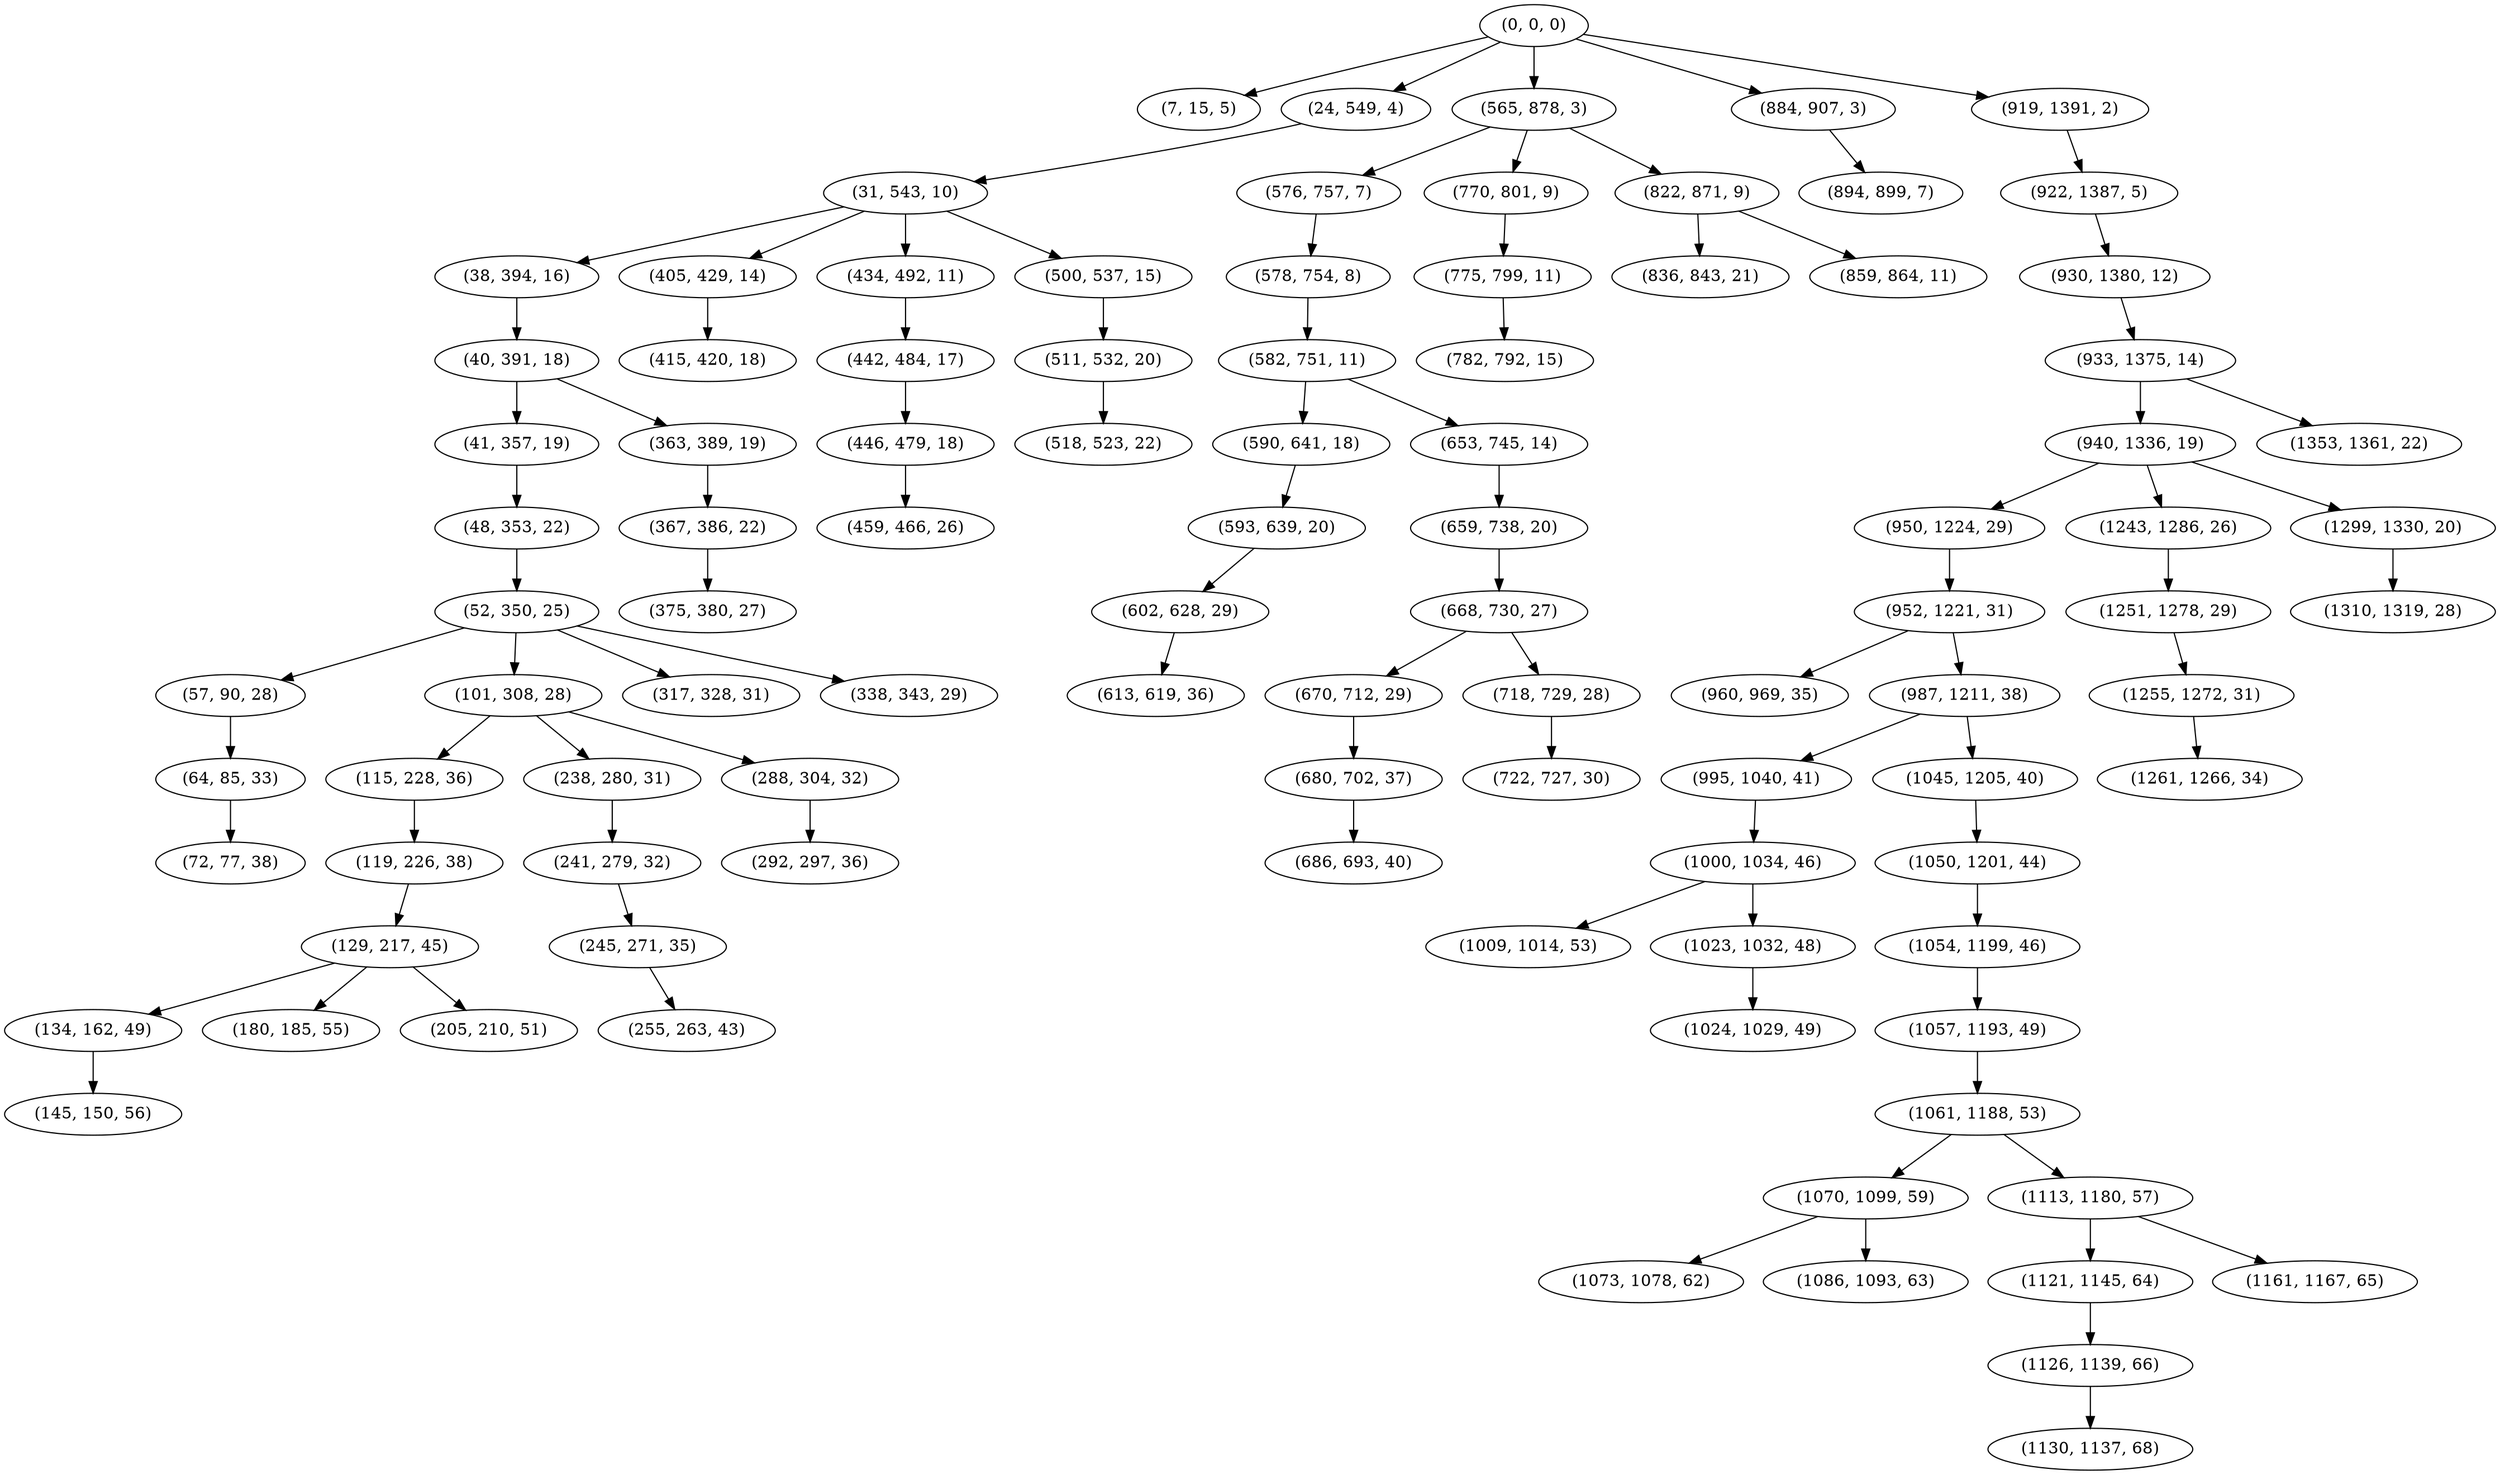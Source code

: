 digraph tree {
    "(0, 0, 0)";
    "(7, 15, 5)";
    "(24, 549, 4)";
    "(31, 543, 10)";
    "(38, 394, 16)";
    "(40, 391, 18)";
    "(41, 357, 19)";
    "(48, 353, 22)";
    "(52, 350, 25)";
    "(57, 90, 28)";
    "(64, 85, 33)";
    "(72, 77, 38)";
    "(101, 308, 28)";
    "(115, 228, 36)";
    "(119, 226, 38)";
    "(129, 217, 45)";
    "(134, 162, 49)";
    "(145, 150, 56)";
    "(180, 185, 55)";
    "(205, 210, 51)";
    "(238, 280, 31)";
    "(241, 279, 32)";
    "(245, 271, 35)";
    "(255, 263, 43)";
    "(288, 304, 32)";
    "(292, 297, 36)";
    "(317, 328, 31)";
    "(338, 343, 29)";
    "(363, 389, 19)";
    "(367, 386, 22)";
    "(375, 380, 27)";
    "(405, 429, 14)";
    "(415, 420, 18)";
    "(434, 492, 11)";
    "(442, 484, 17)";
    "(446, 479, 18)";
    "(459, 466, 26)";
    "(500, 537, 15)";
    "(511, 532, 20)";
    "(518, 523, 22)";
    "(565, 878, 3)";
    "(576, 757, 7)";
    "(578, 754, 8)";
    "(582, 751, 11)";
    "(590, 641, 18)";
    "(593, 639, 20)";
    "(602, 628, 29)";
    "(613, 619, 36)";
    "(653, 745, 14)";
    "(659, 738, 20)";
    "(668, 730, 27)";
    "(670, 712, 29)";
    "(680, 702, 37)";
    "(686, 693, 40)";
    "(718, 729, 28)";
    "(722, 727, 30)";
    "(770, 801, 9)";
    "(775, 799, 11)";
    "(782, 792, 15)";
    "(822, 871, 9)";
    "(836, 843, 21)";
    "(859, 864, 11)";
    "(884, 907, 3)";
    "(894, 899, 7)";
    "(919, 1391, 2)";
    "(922, 1387, 5)";
    "(930, 1380, 12)";
    "(933, 1375, 14)";
    "(940, 1336, 19)";
    "(950, 1224, 29)";
    "(952, 1221, 31)";
    "(960, 969, 35)";
    "(987, 1211, 38)";
    "(995, 1040, 41)";
    "(1000, 1034, 46)";
    "(1009, 1014, 53)";
    "(1023, 1032, 48)";
    "(1024, 1029, 49)";
    "(1045, 1205, 40)";
    "(1050, 1201, 44)";
    "(1054, 1199, 46)";
    "(1057, 1193, 49)";
    "(1061, 1188, 53)";
    "(1070, 1099, 59)";
    "(1073, 1078, 62)";
    "(1086, 1093, 63)";
    "(1113, 1180, 57)";
    "(1121, 1145, 64)";
    "(1126, 1139, 66)";
    "(1130, 1137, 68)";
    "(1161, 1167, 65)";
    "(1243, 1286, 26)";
    "(1251, 1278, 29)";
    "(1255, 1272, 31)";
    "(1261, 1266, 34)";
    "(1299, 1330, 20)";
    "(1310, 1319, 28)";
    "(1353, 1361, 22)";
    "(0, 0, 0)" -> "(7, 15, 5)";
    "(0, 0, 0)" -> "(24, 549, 4)";
    "(0, 0, 0)" -> "(565, 878, 3)";
    "(0, 0, 0)" -> "(884, 907, 3)";
    "(0, 0, 0)" -> "(919, 1391, 2)";
    "(24, 549, 4)" -> "(31, 543, 10)";
    "(31, 543, 10)" -> "(38, 394, 16)";
    "(31, 543, 10)" -> "(405, 429, 14)";
    "(31, 543, 10)" -> "(434, 492, 11)";
    "(31, 543, 10)" -> "(500, 537, 15)";
    "(38, 394, 16)" -> "(40, 391, 18)";
    "(40, 391, 18)" -> "(41, 357, 19)";
    "(40, 391, 18)" -> "(363, 389, 19)";
    "(41, 357, 19)" -> "(48, 353, 22)";
    "(48, 353, 22)" -> "(52, 350, 25)";
    "(52, 350, 25)" -> "(57, 90, 28)";
    "(52, 350, 25)" -> "(101, 308, 28)";
    "(52, 350, 25)" -> "(317, 328, 31)";
    "(52, 350, 25)" -> "(338, 343, 29)";
    "(57, 90, 28)" -> "(64, 85, 33)";
    "(64, 85, 33)" -> "(72, 77, 38)";
    "(101, 308, 28)" -> "(115, 228, 36)";
    "(101, 308, 28)" -> "(238, 280, 31)";
    "(101, 308, 28)" -> "(288, 304, 32)";
    "(115, 228, 36)" -> "(119, 226, 38)";
    "(119, 226, 38)" -> "(129, 217, 45)";
    "(129, 217, 45)" -> "(134, 162, 49)";
    "(129, 217, 45)" -> "(180, 185, 55)";
    "(129, 217, 45)" -> "(205, 210, 51)";
    "(134, 162, 49)" -> "(145, 150, 56)";
    "(238, 280, 31)" -> "(241, 279, 32)";
    "(241, 279, 32)" -> "(245, 271, 35)";
    "(245, 271, 35)" -> "(255, 263, 43)";
    "(288, 304, 32)" -> "(292, 297, 36)";
    "(363, 389, 19)" -> "(367, 386, 22)";
    "(367, 386, 22)" -> "(375, 380, 27)";
    "(405, 429, 14)" -> "(415, 420, 18)";
    "(434, 492, 11)" -> "(442, 484, 17)";
    "(442, 484, 17)" -> "(446, 479, 18)";
    "(446, 479, 18)" -> "(459, 466, 26)";
    "(500, 537, 15)" -> "(511, 532, 20)";
    "(511, 532, 20)" -> "(518, 523, 22)";
    "(565, 878, 3)" -> "(576, 757, 7)";
    "(565, 878, 3)" -> "(770, 801, 9)";
    "(565, 878, 3)" -> "(822, 871, 9)";
    "(576, 757, 7)" -> "(578, 754, 8)";
    "(578, 754, 8)" -> "(582, 751, 11)";
    "(582, 751, 11)" -> "(590, 641, 18)";
    "(582, 751, 11)" -> "(653, 745, 14)";
    "(590, 641, 18)" -> "(593, 639, 20)";
    "(593, 639, 20)" -> "(602, 628, 29)";
    "(602, 628, 29)" -> "(613, 619, 36)";
    "(653, 745, 14)" -> "(659, 738, 20)";
    "(659, 738, 20)" -> "(668, 730, 27)";
    "(668, 730, 27)" -> "(670, 712, 29)";
    "(668, 730, 27)" -> "(718, 729, 28)";
    "(670, 712, 29)" -> "(680, 702, 37)";
    "(680, 702, 37)" -> "(686, 693, 40)";
    "(718, 729, 28)" -> "(722, 727, 30)";
    "(770, 801, 9)" -> "(775, 799, 11)";
    "(775, 799, 11)" -> "(782, 792, 15)";
    "(822, 871, 9)" -> "(836, 843, 21)";
    "(822, 871, 9)" -> "(859, 864, 11)";
    "(884, 907, 3)" -> "(894, 899, 7)";
    "(919, 1391, 2)" -> "(922, 1387, 5)";
    "(922, 1387, 5)" -> "(930, 1380, 12)";
    "(930, 1380, 12)" -> "(933, 1375, 14)";
    "(933, 1375, 14)" -> "(940, 1336, 19)";
    "(933, 1375, 14)" -> "(1353, 1361, 22)";
    "(940, 1336, 19)" -> "(950, 1224, 29)";
    "(940, 1336, 19)" -> "(1243, 1286, 26)";
    "(940, 1336, 19)" -> "(1299, 1330, 20)";
    "(950, 1224, 29)" -> "(952, 1221, 31)";
    "(952, 1221, 31)" -> "(960, 969, 35)";
    "(952, 1221, 31)" -> "(987, 1211, 38)";
    "(987, 1211, 38)" -> "(995, 1040, 41)";
    "(987, 1211, 38)" -> "(1045, 1205, 40)";
    "(995, 1040, 41)" -> "(1000, 1034, 46)";
    "(1000, 1034, 46)" -> "(1009, 1014, 53)";
    "(1000, 1034, 46)" -> "(1023, 1032, 48)";
    "(1023, 1032, 48)" -> "(1024, 1029, 49)";
    "(1045, 1205, 40)" -> "(1050, 1201, 44)";
    "(1050, 1201, 44)" -> "(1054, 1199, 46)";
    "(1054, 1199, 46)" -> "(1057, 1193, 49)";
    "(1057, 1193, 49)" -> "(1061, 1188, 53)";
    "(1061, 1188, 53)" -> "(1070, 1099, 59)";
    "(1061, 1188, 53)" -> "(1113, 1180, 57)";
    "(1070, 1099, 59)" -> "(1073, 1078, 62)";
    "(1070, 1099, 59)" -> "(1086, 1093, 63)";
    "(1113, 1180, 57)" -> "(1121, 1145, 64)";
    "(1113, 1180, 57)" -> "(1161, 1167, 65)";
    "(1121, 1145, 64)" -> "(1126, 1139, 66)";
    "(1126, 1139, 66)" -> "(1130, 1137, 68)";
    "(1243, 1286, 26)" -> "(1251, 1278, 29)";
    "(1251, 1278, 29)" -> "(1255, 1272, 31)";
    "(1255, 1272, 31)" -> "(1261, 1266, 34)";
    "(1299, 1330, 20)" -> "(1310, 1319, 28)";
}
